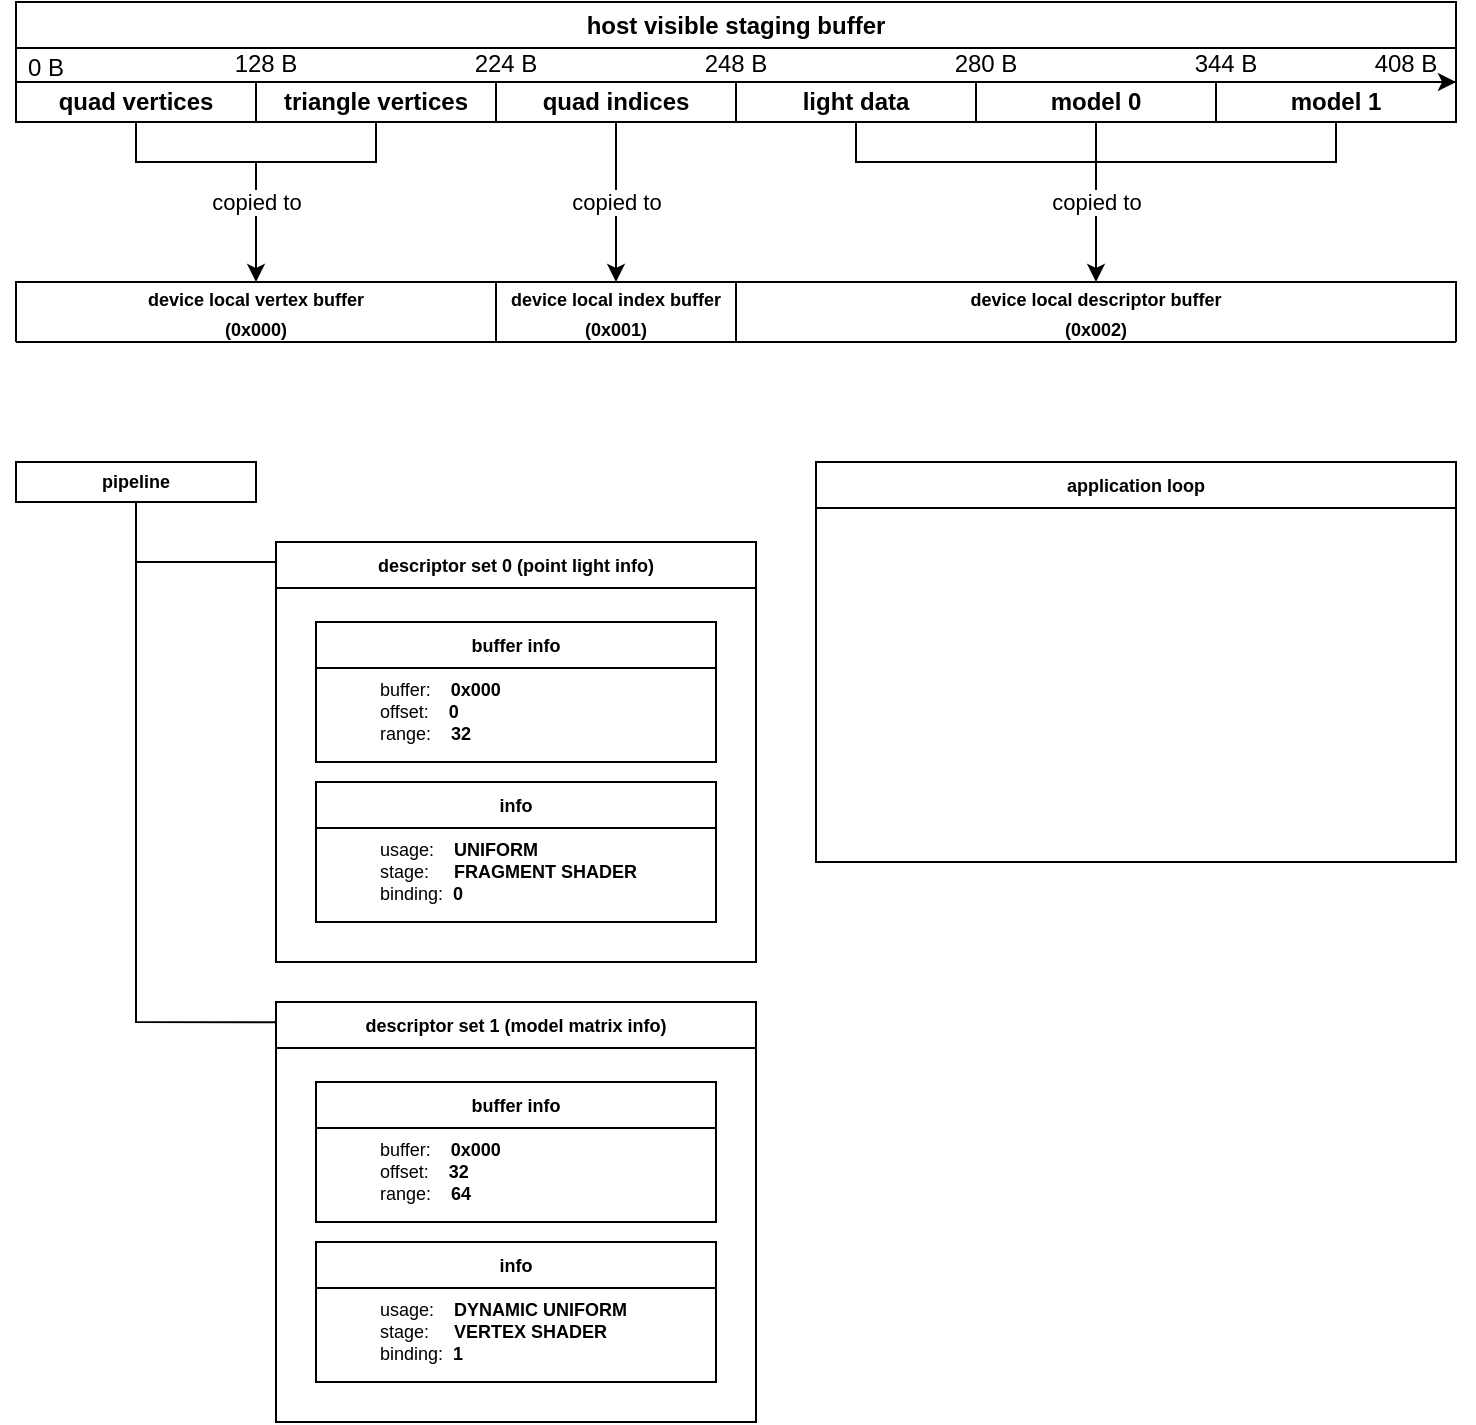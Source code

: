 <mxfile version="20.7.4" type="github"><diagram id="msj6TRXzUkbj3XtdeSZy" name="Page-1"><mxGraphModel dx="1195" dy="630" grid="1" gridSize="10" guides="1" tooltips="1" connect="1" arrows="1" fold="1" page="1" pageScale="1" pageWidth="850" pageHeight="1100" math="0" shadow="0"><root><mxCell id="0"/><mxCell id="1" parent="0"/><mxCell id="jcEzH6TltJ--Tu3BSwTK-9" value="host visible staging buffer" style="swimlane;whiteSpace=wrap;html=1;" vertex="1" parent="1"><mxGeometry x="40" y="10" width="720" height="60" as="geometry"><mxRectangle x="40" y="10" width="120" height="30" as="alternateBounds"/></mxGeometry></mxCell><mxCell id="jcEzH6TltJ--Tu3BSwTK-3" value="&lt;b&gt;quad vertices&lt;/b&gt;" style="rounded=0;whiteSpace=wrap;html=1;labelBackgroundColor=none;" vertex="1" parent="jcEzH6TltJ--Tu3BSwTK-9"><mxGeometry y="40" width="120" height="20" as="geometry"/></mxCell><mxCell id="jcEzH6TltJ--Tu3BSwTK-4" value="&lt;b&gt;triangle vertices&lt;/b&gt;" style="rounded=0;whiteSpace=wrap;html=1;labelBackgroundColor=none;" vertex="1" parent="jcEzH6TltJ--Tu3BSwTK-9"><mxGeometry x="120" y="40" width="120" height="20" as="geometry"/></mxCell><mxCell id="jcEzH6TltJ--Tu3BSwTK-5" value="&lt;b&gt;quad indices&lt;/b&gt;" style="rounded=0;whiteSpace=wrap;html=1;labelBackgroundColor=none;" vertex="1" parent="jcEzH6TltJ--Tu3BSwTK-9"><mxGeometry x="240" y="40" width="120" height="20" as="geometry"/></mxCell><mxCell id="jcEzH6TltJ--Tu3BSwTK-6" value="&lt;b&gt;light data&lt;/b&gt;" style="rounded=0;whiteSpace=wrap;html=1;labelBackgroundColor=none;" vertex="1" parent="jcEzH6TltJ--Tu3BSwTK-9"><mxGeometry x="360" y="40" width="120" height="20" as="geometry"/></mxCell><mxCell id="jcEzH6TltJ--Tu3BSwTK-7" value="&lt;b&gt;model 0&lt;/b&gt;" style="rounded=0;whiteSpace=wrap;html=1;labelBackgroundColor=none;" vertex="1" parent="jcEzH6TltJ--Tu3BSwTK-9"><mxGeometry x="480" y="40" width="120" height="20" as="geometry"/></mxCell><mxCell id="jcEzH6TltJ--Tu3BSwTK-8" value="&lt;b&gt;model 1&lt;/b&gt;" style="rounded=0;whiteSpace=wrap;html=1;labelBackgroundColor=none;" vertex="1" parent="jcEzH6TltJ--Tu3BSwTK-9"><mxGeometry x="600" y="40" width="120" height="20" as="geometry"/></mxCell><mxCell id="jcEzH6TltJ--Tu3BSwTK-27" value="" style="endArrow=classic;html=1;rounded=0;jumpSize=6;entryX=1;entryY=0;entryDx=0;entryDy=0;exitX=0;exitY=0;exitDx=0;exitDy=0;shadow=0;" edge="1" parent="jcEzH6TltJ--Tu3BSwTK-9" source="jcEzH6TltJ--Tu3BSwTK-3" target="jcEzH6TltJ--Tu3BSwTK-8"><mxGeometry width="50" height="50" relative="1" as="geometry"><mxPoint x="20" y="39" as="sourcePoint"/><mxPoint x="710" y="39" as="targetPoint"/></mxGeometry></mxCell><mxCell id="jcEzH6TltJ--Tu3BSwTK-28" value="0 B" style="text;html=1;strokeColor=none;fillColor=none;align=center;verticalAlign=middle;whiteSpace=wrap;rounded=0;" vertex="1" parent="jcEzH6TltJ--Tu3BSwTK-9"><mxGeometry y="25" width="30" height="15" as="geometry"/></mxCell><mxCell id="jcEzH6TltJ--Tu3BSwTK-29" value="128 B" style="text;html=1;strokeColor=none;fillColor=none;align=center;verticalAlign=middle;whiteSpace=wrap;rounded=0;" vertex="1" parent="jcEzH6TltJ--Tu3BSwTK-9"><mxGeometry x="100" y="22.5" width="50" height="17.5" as="geometry"/></mxCell><mxCell id="jcEzH6TltJ--Tu3BSwTK-33" value="224 B" style="text;html=1;strokeColor=none;fillColor=none;align=center;verticalAlign=middle;whiteSpace=wrap;rounded=0;" vertex="1" parent="jcEzH6TltJ--Tu3BSwTK-9"><mxGeometry x="220" y="22.5" width="50" height="17.5" as="geometry"/></mxCell><mxCell id="jcEzH6TltJ--Tu3BSwTK-34" value="280 B" style="text;html=1;strokeColor=none;fillColor=none;align=center;verticalAlign=middle;whiteSpace=wrap;rounded=0;" vertex="1" parent="jcEzH6TltJ--Tu3BSwTK-9"><mxGeometry x="460" y="22.5" width="50" height="17.5" as="geometry"/></mxCell><mxCell id="jcEzH6TltJ--Tu3BSwTK-35" value="344 B" style="text;html=1;strokeColor=none;fillColor=none;align=center;verticalAlign=middle;whiteSpace=wrap;rounded=0;" vertex="1" parent="jcEzH6TltJ--Tu3BSwTK-9"><mxGeometry x="580" y="22.5" width="50" height="17.5" as="geometry"/></mxCell><mxCell id="jcEzH6TltJ--Tu3BSwTK-36" value="408 B" style="text;html=1;strokeColor=none;fillColor=none;align=center;verticalAlign=middle;whiteSpace=wrap;rounded=0;" vertex="1" parent="jcEzH6TltJ--Tu3BSwTK-9"><mxGeometry x="670" y="22.5" width="50" height="17.5" as="geometry"/></mxCell><mxCell id="jcEzH6TltJ--Tu3BSwTK-38" value="248 B" style="text;html=1;strokeColor=none;fillColor=none;align=center;verticalAlign=middle;whiteSpace=wrap;rounded=0;" vertex="1" parent="jcEzH6TltJ--Tu3BSwTK-9"><mxGeometry x="335" y="22.5" width="50" height="17.5" as="geometry"/></mxCell><mxCell id="jcEzH6TltJ--Tu3BSwTK-10" value="" style="endArrow=classic;html=1;rounded=0;exitX=0.5;exitY=1;exitDx=0;exitDy=0;" edge="1" parent="1" source="jcEzH6TltJ--Tu3BSwTK-3"><mxGeometry relative="1" as="geometry"><mxPoint x="110" y="90" as="sourcePoint"/><mxPoint x="160" y="150" as="targetPoint"/><Array as="points"><mxPoint x="100" y="90"/><mxPoint x="160" y="90"/></Array></mxGeometry></mxCell><mxCell id="jcEzH6TltJ--Tu3BSwTK-11" value="copied to" style="edgeLabel;resizable=0;html=1;align=center;verticalAlign=middle;" connectable="0" vertex="1" parent="jcEzH6TltJ--Tu3BSwTK-10"><mxGeometry relative="1" as="geometry"><mxPoint x="10" y="20" as="offset"/></mxGeometry></mxCell><mxCell id="jcEzH6TltJ--Tu3BSwTK-15" value="" style="endArrow=none;html=1;rounded=0;entryX=0.5;entryY=1;entryDx=0;entryDy=0;" edge="1" parent="1" target="jcEzH6TltJ--Tu3BSwTK-4"><mxGeometry width="50" height="50" relative="1" as="geometry"><mxPoint x="160" y="90" as="sourcePoint"/><mxPoint x="230" y="90" as="targetPoint"/><Array as="points"><mxPoint x="220" y="90"/></Array></mxGeometry></mxCell><mxCell id="jcEzH6TltJ--Tu3BSwTK-20" value="&lt;font style=&quot;font-size: 9px;&quot;&gt;device local vertex buffer &lt;br&gt;(0x000)&lt;/font&gt;" style="swimlane;whiteSpace=wrap;html=1;startSize=30;" vertex="1" parent="1"><mxGeometry x="40" y="150" width="240" height="30" as="geometry"><mxRectangle x="40" y="200" width="120" height="30" as="alternateBounds"/></mxGeometry></mxCell><mxCell id="jcEzH6TltJ--Tu3BSwTK-43" value="" style="endArrow=classic;html=1;rounded=0;exitX=0.5;exitY=1;exitDx=0;exitDy=0;entryX=0.5;entryY=0;entryDx=0;entryDy=0;" edge="1" parent="1" source="jcEzH6TltJ--Tu3BSwTK-5" target="jcEzH6TltJ--Tu3BSwTK-46"><mxGeometry relative="1" as="geometry"><mxPoint x="350" y="90" as="sourcePoint"/><mxPoint x="340" y="140" as="targetPoint"/><Array as="points"><mxPoint x="340" y="110"/></Array></mxGeometry></mxCell><mxCell id="jcEzH6TltJ--Tu3BSwTK-53" value="copied to" style="edgeLabel;html=1;align=center;verticalAlign=middle;resizable=0;points=[];" vertex="1" connectable="0" parent="jcEzH6TltJ--Tu3BSwTK-43"><mxGeometry x="0.101" y="-1" relative="1" as="geometry"><mxPoint x="1" y="-4" as="offset"/></mxGeometry></mxCell><mxCell id="jcEzH6TltJ--Tu3BSwTK-46" value="&lt;font style=&quot;font-size: 9px;&quot;&gt;device local index buffer (0x001)&lt;/font&gt;" style="swimlane;whiteSpace=wrap;html=1;startSize=30;" vertex="1" parent="1"><mxGeometry x="280" y="150" width="120" height="30" as="geometry"><mxRectangle x="40" y="200" width="120" height="30" as="alternateBounds"/></mxGeometry></mxCell><mxCell id="jcEzH6TltJ--Tu3BSwTK-60" value="" style="edgeStyle=none;rounded=0;jumpSize=6;orthogonalLoop=1;jettySize=auto;html=1;shadow=0;sourcePerimeterSpacing=100;" edge="1" parent="1" source="jcEzH6TltJ--Tu3BSwTK-54" target="jcEzH6TltJ--Tu3BSwTK-34"><mxGeometry relative="1" as="geometry"/></mxCell><mxCell id="jcEzH6TltJ--Tu3BSwTK-54" value="&lt;font style=&quot;font-size: 9px;&quot;&gt;device local descriptor buffer&lt;br&gt;(0x002)&lt;br&gt;&lt;/font&gt;" style="swimlane;whiteSpace=wrap;html=1;startSize=30;" vertex="1" parent="1"><mxGeometry x="400" y="150" width="360" height="30" as="geometry"><mxRectangle x="40" y="200" width="120" height="30" as="alternateBounds"/></mxGeometry></mxCell><mxCell id="jcEzH6TltJ--Tu3BSwTK-56" value="" style="endArrow=classic;html=1;rounded=0;exitX=0.5;exitY=1;exitDx=0;exitDy=0;" edge="1" parent="1" source="jcEzH6TltJ--Tu3BSwTK-6"><mxGeometry relative="1" as="geometry"><mxPoint x="520" y="80" as="sourcePoint"/><mxPoint x="580" y="150" as="targetPoint"/><Array as="points"><mxPoint x="460" y="90"/><mxPoint x="580" y="90"/></Array></mxGeometry></mxCell><mxCell id="jcEzH6TltJ--Tu3BSwTK-57" value="copied to" style="edgeLabel;resizable=0;html=1;align=center;verticalAlign=middle;" connectable="0" vertex="1" parent="jcEzH6TltJ--Tu3BSwTK-56"><mxGeometry relative="1" as="geometry"><mxPoint x="40" y="20" as="offset"/></mxGeometry></mxCell><mxCell id="jcEzH6TltJ--Tu3BSwTK-58" value="" style="endArrow=none;html=1;rounded=0;entryX=0.5;entryY=1;entryDx=0;entryDy=0;" edge="1" parent="1" target="jcEzH6TltJ--Tu3BSwTK-8"><mxGeometry x="0.5" y="-370" width="50" height="50" relative="1" as="geometry"><mxPoint x="580" y="90" as="sourcePoint"/><mxPoint x="640" y="80" as="targetPoint"/><Array as="points"><mxPoint x="700" y="90"/></Array><mxPoint as="offset"/></mxGeometry></mxCell><mxCell id="jcEzH6TltJ--Tu3BSwTK-59" value="" style="endArrow=none;html=1;rounded=0;shadow=0;jumpSize=6;" edge="1" parent="1"><mxGeometry width="50" height="50" relative="1" as="geometry"><mxPoint x="580" y="100" as="sourcePoint"/><mxPoint x="580" y="70" as="targetPoint"/></mxGeometry></mxCell><mxCell id="jcEzH6TltJ--Tu3BSwTK-64" value="&lt;b&gt;pipeline&lt;/b&gt;" style="whiteSpace=wrap;html=1;align=center;verticalAlign=middle;treeFolding=1;treeMoving=1;newEdgeStyle={&quot;edgeStyle&quot;:&quot;elbowEdgeStyle&quot;,&quot;startArrow&quot;:&quot;none&quot;,&quot;endArrow&quot;:&quot;none&quot;};fontSize=9;" vertex="1" collapsed="1" parent="1"><mxGeometry x="40" y="240" width="120" height="20" as="geometry"/></mxCell><mxCell id="jcEzH6TltJ--Tu3BSwTK-71" value="" style="endArrow=none;html=1;rounded=0;shadow=0;fontSize=9;sourcePerimeterSpacing=100;jumpSize=6;" edge="1" parent="1"><mxGeometry width="50" height="50" relative="1" as="geometry"><mxPoint x="100" y="290" as="sourcePoint"/><mxPoint x="170" y="290" as="targetPoint"/></mxGeometry></mxCell><mxCell id="jcEzH6TltJ--Tu3BSwTK-72" value="application loop" style="swimlane;whiteSpace=wrap;html=1;fontSize=9;" vertex="1" parent="1"><mxGeometry x="440" y="240" width="320" height="200" as="geometry"/></mxCell><mxCell id="jcEzH6TltJ--Tu3BSwTK-80" value="descriptor set 0 (point light info)" style="swimlane;whiteSpace=wrap;html=1;fontSize=9;" vertex="1" parent="1"><mxGeometry x="170" y="280" width="240" height="210" as="geometry"/></mxCell><mxCell id="jcEzH6TltJ--Tu3BSwTK-81" value="buffer info" style="swimlane;whiteSpace=wrap;html=1;fontSize=9;" vertex="1" parent="jcEzH6TltJ--Tu3BSwTK-80"><mxGeometry x="20" y="40" width="200" height="70" as="geometry"/></mxCell><mxCell id="jcEzH6TltJ--Tu3BSwTK-82" value="buffer:&amp;nbsp; &amp;nbsp;&amp;nbsp;&lt;b&gt;0x000&lt;/b&gt;&lt;br&gt;offset:&amp;nbsp; &amp;nbsp;&amp;nbsp;&lt;b&gt;0&lt;br&gt;&lt;/b&gt;range:&amp;nbsp; &amp;nbsp; &lt;b&gt;32&lt;/b&gt;" style="text;html=1;align=left;verticalAlign=middle;resizable=0;points=[];autosize=1;strokeColor=none;fillColor=none;fontSize=9;" vertex="1" parent="jcEzH6TltJ--Tu3BSwTK-81"><mxGeometry x="30" y="20" width="80" height="50" as="geometry"/></mxCell><mxCell id="jcEzH6TltJ--Tu3BSwTK-91" value="info" style="swimlane;whiteSpace=wrap;html=1;fontSize=9;" vertex="1" parent="jcEzH6TltJ--Tu3BSwTK-80"><mxGeometry x="20" y="120" width="200" height="70" as="geometry"/></mxCell><mxCell id="jcEzH6TltJ--Tu3BSwTK-92" value="usage:&amp;nbsp; &amp;nbsp;&amp;nbsp;&lt;b&gt;UNIFORM&lt;/b&gt;&lt;br&gt;stage:&amp;nbsp; &amp;nbsp; &amp;nbsp;&lt;b&gt;FRAGMENT&lt;/b&gt;&amp;nbsp;&lt;b&gt;SHADER&lt;/b&gt;&lt;br&gt;binding:&amp;nbsp; &lt;b&gt;0&lt;/b&gt;" style="text;html=1;align=left;verticalAlign=middle;resizable=0;points=[];autosize=1;strokeColor=none;fillColor=none;fontSize=9;" vertex="1" parent="jcEzH6TltJ--Tu3BSwTK-91"><mxGeometry x="30" y="20" width="150" height="50" as="geometry"/></mxCell><mxCell id="jcEzH6TltJ--Tu3BSwTK-93" value="descriptor set 1 (model matrix info)" style="swimlane;whiteSpace=wrap;html=1;fontSize=9;" vertex="1" parent="1"><mxGeometry x="170" y="510" width="240" height="210" as="geometry"/></mxCell><mxCell id="jcEzH6TltJ--Tu3BSwTK-94" value="buffer info" style="swimlane;whiteSpace=wrap;html=1;fontSize=9;" vertex="1" parent="jcEzH6TltJ--Tu3BSwTK-93"><mxGeometry x="20" y="40" width="200" height="70" as="geometry"/></mxCell><mxCell id="jcEzH6TltJ--Tu3BSwTK-95" value="buffer:&amp;nbsp; &amp;nbsp;&amp;nbsp;&lt;b&gt;0x000&lt;/b&gt;&lt;br&gt;offset:&amp;nbsp; &amp;nbsp; &lt;b&gt;32&lt;br&gt;&lt;/b&gt;range:&amp;nbsp; &amp;nbsp; &lt;b&gt;64&lt;/b&gt;" style="text;html=1;align=left;verticalAlign=middle;resizable=0;points=[];autosize=1;strokeColor=none;fillColor=none;fontSize=9;" vertex="1" parent="jcEzH6TltJ--Tu3BSwTK-94"><mxGeometry x="30" y="20" width="80" height="50" as="geometry"/></mxCell><mxCell id="jcEzH6TltJ--Tu3BSwTK-96" value="info" style="swimlane;whiteSpace=wrap;html=1;fontSize=9;" vertex="1" parent="jcEzH6TltJ--Tu3BSwTK-93"><mxGeometry x="20" y="120" width="200" height="70" as="geometry"/></mxCell><mxCell id="jcEzH6TltJ--Tu3BSwTK-97" value="usage:&amp;nbsp; &amp;nbsp;&amp;nbsp;&lt;b&gt;DYNAMIC UNIFORM&lt;/b&gt;&lt;br&gt;stage:&amp;nbsp; &amp;nbsp; &amp;nbsp;&lt;b&gt;VERTEX SHADER&lt;/b&gt;&lt;br&gt;binding:&amp;nbsp; &lt;b&gt;1&lt;/b&gt;" style="text;html=1;align=left;verticalAlign=middle;resizable=0;points=[];autosize=1;strokeColor=none;fillColor=none;fontSize=9;" vertex="1" parent="jcEzH6TltJ--Tu3BSwTK-96"><mxGeometry x="30" y="20" width="150" height="50" as="geometry"/></mxCell><mxCell id="jcEzH6TltJ--Tu3BSwTK-98" value="" style="endArrow=none;html=1;rounded=0;shadow=0;fontSize=9;sourcePerimeterSpacing=100;jumpSize=6;entryX=0;entryY=0.048;entryDx=0;entryDy=0;entryPerimeter=0;exitX=0.5;exitY=1;exitDx=0;exitDy=0;" edge="1" parent="1" source="jcEzH6TltJ--Tu3BSwTK-64" target="jcEzH6TltJ--Tu3BSwTK-93"><mxGeometry width="50" height="50" relative="1" as="geometry"><mxPoint x="110" y="480" as="sourcePoint"/><mxPoint x="140" y="520" as="targetPoint"/><Array as="points"><mxPoint x="100" y="520"/></Array></mxGeometry></mxCell></root></mxGraphModel></diagram></mxfile>